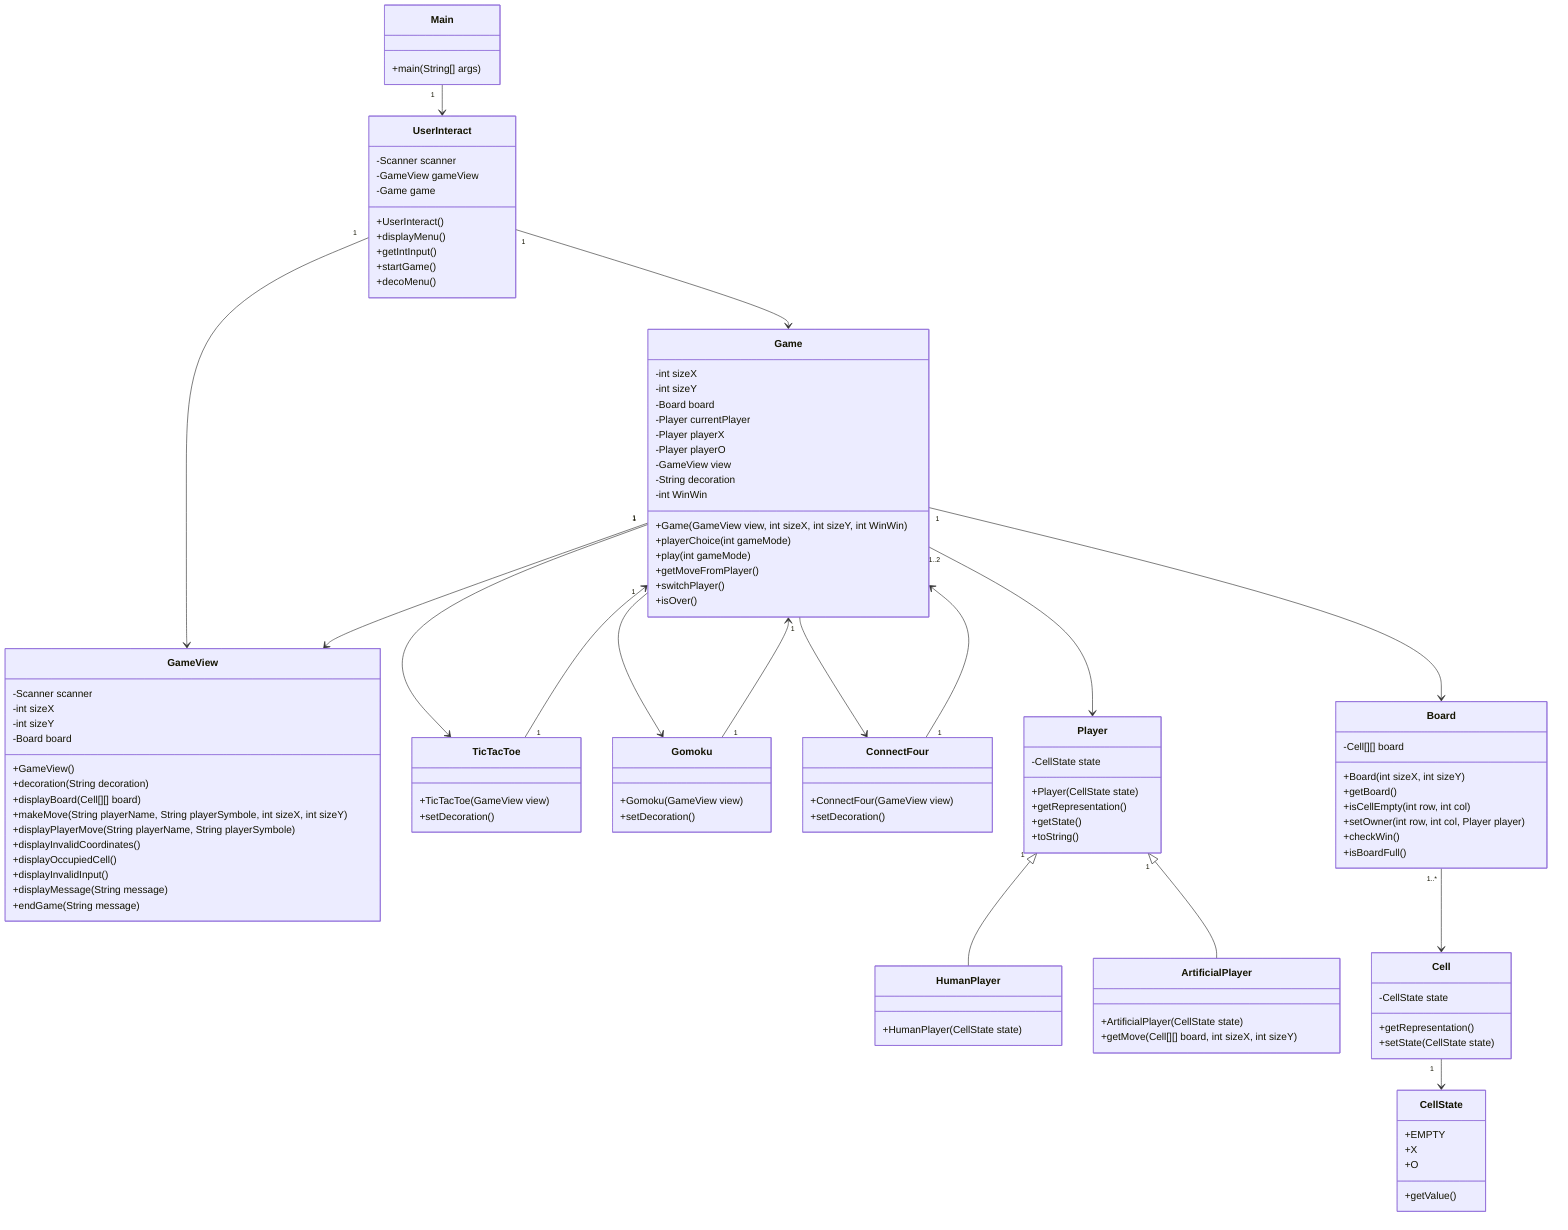 classDiagram
    class Main {
        +main(String[] args)
    }

    class UserInteract {
        -Scanner scanner
        -GameView gameView
        -Game game
        +UserInteract()
        +displayMenu()
        +getIntInput()
        +startGame()
        +decoMenu()
    }

    class GameView {
        -Scanner scanner
        -int sizeX
        -int sizeY
        -Board board
        +GameView()
        +decoration(String decoration)
        +displayBoard(Cell[][] board)
        +makeMove(String playerName, String playerSymbole, int sizeX, int sizeY)
        +displayPlayerMove(String playerName, String playerSymbole)
        +displayInvalidCoordinates()
        +displayOccupiedCell()
        +displayInvalidInput()
        +displayMessage(String message)
        +endGame(String message)
    }

    class Game {
        -int sizeX
        -int sizeY
        -Board board
        -Player currentPlayer
        -Player playerX
        -Player playerO
        -GameView view
        -String decoration
        -int WinWin
        +Game(GameView view, int sizeX, int sizeY, int WinWin)
        +playerChoice(int gameMode)
        +play(int gameMode)
        +getMoveFromPlayer()
        +switchPlayer()
        +isOver()
    }

    class TicTacToe {
        +TicTacToe(GameView view)
        +setDecoration()
    }

    class Gomoku {
        +Gomoku(GameView view)
        +setDecoration()
    }

    class ConnectFour {
        +ConnectFour(GameView view)
        +setDecoration()
    }

    class Player {
        -CellState state
        +Player(CellState state)
        +getRepresentation()
        +getState()
        +toString()
    }

    class HumanPlayer {
        +HumanPlayer(CellState state)
    }

    class ArtificialPlayer {
        +ArtificialPlayer(CellState state)
        +getMove(Cell[][] board, int sizeX, int sizeY)
    }

    class Board {
        -Cell[][] board
        +Board(int sizeX, int sizeY)
        +getBoard()
        +isCellEmpty(int row, int col)
        +setOwner(int row, int col, Player player)
        +checkWin()
        +isBoardFull()
    }

    class Cell {
        -CellState state
        +getRepresentation()
        +setState(CellState state)
    }

    class CellState {
        +EMPTY
        +X
        +O
        +getValue()
    }

    Main "1" --> UserInteract
    UserInteract "1" --> GameView
    UserInteract "1" --> Game
    Game "1..2" --> Player
    Game "1" --> GameView
    Game "1" --> Board
    Game "1" --> TicTacToe
    Game "1" --> Gomoku
    Game "1" --> ConnectFour
    TicTacToe "1" --> Game
    Gomoku "1" --> Game
    ConnectFour "1" --> Game
    Player "1" <|-- HumanPlayer
    Player "1" <|-- ArtificialPlayer
    Board "1..*" --> Cell
    Cell "1" --> CellState